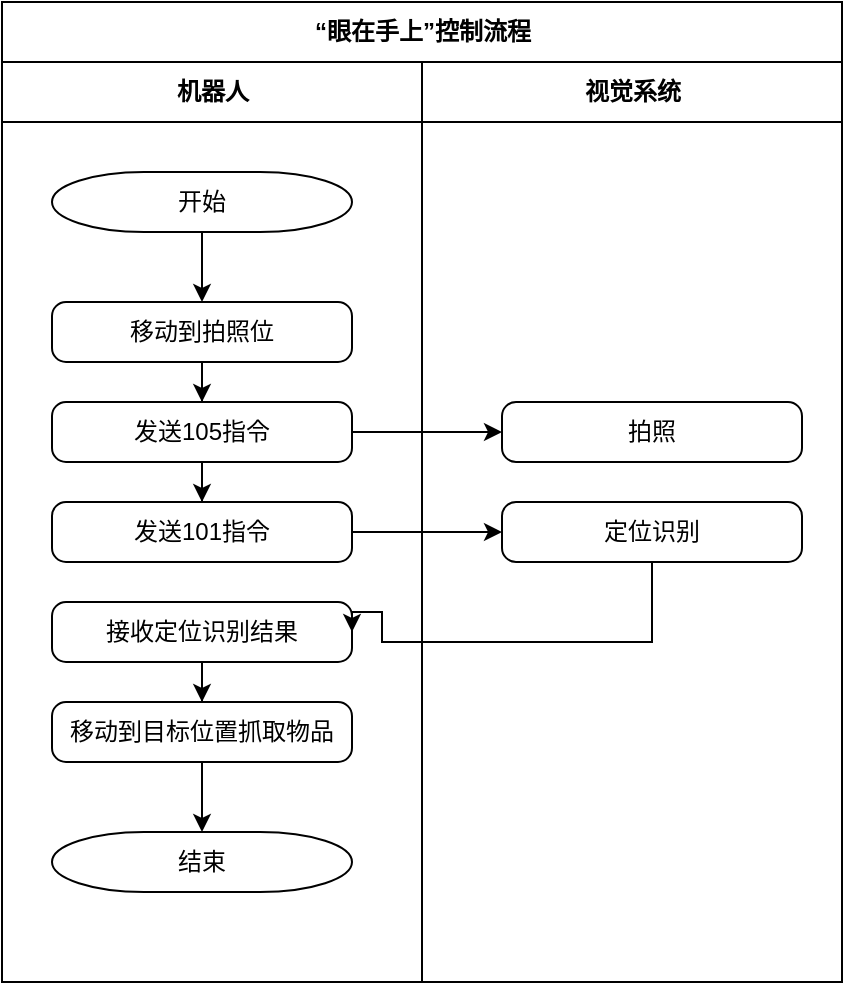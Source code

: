 <mxfile version="24.7.16">
  <diagram name="第 1 页" id="MvUVPEdfKyzgOquGnLm0">
    <mxGraphModel dx="677" dy="1807" grid="1" gridSize="10" guides="1" tooltips="1" connect="1" arrows="1" fold="1" page="1" pageScale="1" pageWidth="827" pageHeight="1169" math="0" shadow="0">
      <root>
        <mxCell id="0" />
        <mxCell id="1" parent="0" />
        <mxCell id="91GilUbD5dbzkyosnsqj-4" value="“眼在手上”控制流程" style="swimlane;childLayout=stackLayout;resizeParent=1;resizeParentMax=0;startSize=30;html=1;" vertex="1" parent="1">
          <mxGeometry x="220" y="-20" width="420" height="490" as="geometry" />
        </mxCell>
        <mxCell id="91GilUbD5dbzkyosnsqj-41" value="" style="edgeStyle=orthogonalEdgeStyle;rounded=0;orthogonalLoop=1;jettySize=auto;html=1;" edge="1" parent="91GilUbD5dbzkyosnsqj-4" source="91GilUbD5dbzkyosnsqj-10" target="91GilUbD5dbzkyosnsqj-34">
          <mxGeometry relative="1" as="geometry" />
        </mxCell>
        <mxCell id="91GilUbD5dbzkyosnsqj-42" value="" style="edgeStyle=orthogonalEdgeStyle;rounded=0;orthogonalLoop=1;jettySize=auto;html=1;" edge="1" parent="91GilUbD5dbzkyosnsqj-4" source="91GilUbD5dbzkyosnsqj-11" target="91GilUbD5dbzkyosnsqj-35">
          <mxGeometry relative="1" as="geometry" />
        </mxCell>
        <mxCell id="91GilUbD5dbzkyosnsqj-5" value="机器人" style="swimlane;startSize=30;html=1;arcSize=5;" vertex="1" parent="91GilUbD5dbzkyosnsqj-4">
          <mxGeometry y="30" width="210" height="460" as="geometry" />
        </mxCell>
        <mxCell id="91GilUbD5dbzkyosnsqj-36" value="" style="edgeStyle=orthogonalEdgeStyle;rounded=0;orthogonalLoop=1;jettySize=auto;html=1;entryX=0.5;entryY=0;entryDx=0;entryDy=0;" edge="1" parent="91GilUbD5dbzkyosnsqj-5" source="91GilUbD5dbzkyosnsqj-8" target="91GilUbD5dbzkyosnsqj-9">
          <mxGeometry relative="1" as="geometry" />
        </mxCell>
        <mxCell id="91GilUbD5dbzkyosnsqj-8" value="开始" style="strokeWidth=1;html=1;shape=mxgraph.flowchart.terminator;whiteSpace=wrap;" vertex="1" parent="91GilUbD5dbzkyosnsqj-5">
          <mxGeometry x="25" y="55" width="150" height="30" as="geometry" />
        </mxCell>
        <mxCell id="91GilUbD5dbzkyosnsqj-39" value="" style="edgeStyle=orthogonalEdgeStyle;rounded=0;orthogonalLoop=1;jettySize=auto;html=1;entryX=0.5;entryY=0;entryDx=0;entryDy=0;" edge="1" parent="91GilUbD5dbzkyosnsqj-5" source="91GilUbD5dbzkyosnsqj-9" target="91GilUbD5dbzkyosnsqj-10">
          <mxGeometry relative="1" as="geometry" />
        </mxCell>
        <mxCell id="91GilUbD5dbzkyosnsqj-9" value="移动到拍照位" style="rounded=1;whiteSpace=wrap;html=1;absoluteArcSize=1;arcSize=14;strokeWidth=1;imageHeight=30;" vertex="1" parent="91GilUbD5dbzkyosnsqj-5">
          <mxGeometry x="25" y="120" width="150" height="30" as="geometry" />
        </mxCell>
        <mxCell id="91GilUbD5dbzkyosnsqj-45" value="" style="edgeStyle=orthogonalEdgeStyle;rounded=0;orthogonalLoop=1;jettySize=auto;html=1;entryX=0.5;entryY=0;entryDx=0;entryDy=0;" edge="1" parent="91GilUbD5dbzkyosnsqj-5" source="91GilUbD5dbzkyosnsqj-10" target="91GilUbD5dbzkyosnsqj-11">
          <mxGeometry relative="1" as="geometry" />
        </mxCell>
        <mxCell id="91GilUbD5dbzkyosnsqj-10" value="发送105指令" style="rounded=1;whiteSpace=wrap;html=1;absoluteArcSize=1;arcSize=14;strokeWidth=1;imageHeight=30;" vertex="1" parent="91GilUbD5dbzkyosnsqj-5">
          <mxGeometry x="25" y="170" width="150" height="30" as="geometry" />
        </mxCell>
        <mxCell id="91GilUbD5dbzkyosnsqj-11" value="发送101指令" style="rounded=1;whiteSpace=wrap;html=1;absoluteArcSize=1;arcSize=14;strokeWidth=1;imageHeight=30;" vertex="1" parent="91GilUbD5dbzkyosnsqj-5">
          <mxGeometry x="25" y="220" width="150" height="30" as="geometry" />
        </mxCell>
        <mxCell id="91GilUbD5dbzkyosnsqj-48" value="" style="edgeStyle=orthogonalEdgeStyle;rounded=0;orthogonalLoop=1;jettySize=auto;html=1;" edge="1" parent="91GilUbD5dbzkyosnsqj-5" source="91GilUbD5dbzkyosnsqj-17" target="91GilUbD5dbzkyosnsqj-24">
          <mxGeometry relative="1" as="geometry" />
        </mxCell>
        <mxCell id="91GilUbD5dbzkyosnsqj-17" value="接收定位识别结果" style="rounded=1;whiteSpace=wrap;html=1;absoluteArcSize=1;arcSize=14;strokeWidth=1;imageHeight=30;" vertex="1" parent="91GilUbD5dbzkyosnsqj-5">
          <mxGeometry x="25" y="270" width="150" height="30" as="geometry" />
        </mxCell>
        <mxCell id="91GilUbD5dbzkyosnsqj-47" value="" style="edgeStyle=orthogonalEdgeStyle;rounded=0;orthogonalLoop=1;jettySize=auto;html=1;" edge="1" parent="91GilUbD5dbzkyosnsqj-5" source="91GilUbD5dbzkyosnsqj-24" target="91GilUbD5dbzkyosnsqj-25">
          <mxGeometry relative="1" as="geometry" />
        </mxCell>
        <mxCell id="91GilUbD5dbzkyosnsqj-24" value="移动到目标位置抓取物品" style="rounded=1;whiteSpace=wrap;html=1;absoluteArcSize=1;arcSize=14;strokeWidth=1;imageHeight=30;" vertex="1" parent="91GilUbD5dbzkyosnsqj-5">
          <mxGeometry x="25" y="320" width="150" height="30" as="geometry" />
        </mxCell>
        <mxCell id="91GilUbD5dbzkyosnsqj-25" value="结束" style="strokeWidth=1;html=1;shape=mxgraph.flowchart.terminator;whiteSpace=wrap;" vertex="1" parent="91GilUbD5dbzkyosnsqj-5">
          <mxGeometry x="25" y="385" width="150" height="30" as="geometry" />
        </mxCell>
        <mxCell id="91GilUbD5dbzkyosnsqj-6" value="视觉系统" style="swimlane;startSize=30;html=1;" vertex="1" parent="91GilUbD5dbzkyosnsqj-4">
          <mxGeometry x="210" y="30" width="210" height="460" as="geometry" />
        </mxCell>
        <mxCell id="91GilUbD5dbzkyosnsqj-34" value="拍照" style="rounded=1;whiteSpace=wrap;html=1;absoluteArcSize=1;arcSize=14;strokeWidth=1;imageHeight=30;" vertex="1" parent="91GilUbD5dbzkyosnsqj-6">
          <mxGeometry x="40" y="170" width="150" height="30" as="geometry" />
        </mxCell>
        <mxCell id="91GilUbD5dbzkyosnsqj-35" value="定位识别" style="rounded=1;whiteSpace=wrap;html=1;absoluteArcSize=1;arcSize=14;strokeWidth=1;imageHeight=30;" vertex="1" parent="91GilUbD5dbzkyosnsqj-6">
          <mxGeometry x="40" y="220" width="150" height="30" as="geometry" />
        </mxCell>
        <mxCell id="91GilUbD5dbzkyosnsqj-49" style="edgeStyle=orthogonalEdgeStyle;rounded=0;orthogonalLoop=1;jettySize=auto;html=1;entryX=1;entryY=0.5;entryDx=0;entryDy=0;" edge="1" parent="91GilUbD5dbzkyosnsqj-4" source="91GilUbD5dbzkyosnsqj-35" target="91GilUbD5dbzkyosnsqj-17">
          <mxGeometry relative="1" as="geometry">
            <mxPoint x="175" y="305" as="targetPoint" />
            <Array as="points">
              <mxPoint x="325" y="320" />
              <mxPoint x="190" y="320" />
              <mxPoint x="190" y="305" />
              <mxPoint x="175" y="305" />
            </Array>
          </mxGeometry>
        </mxCell>
      </root>
    </mxGraphModel>
  </diagram>
</mxfile>
